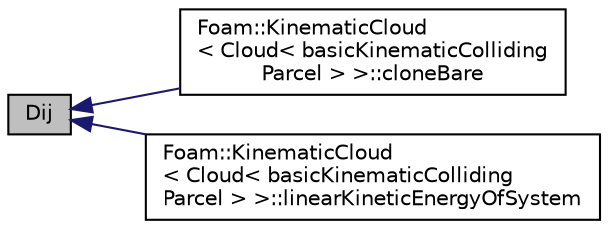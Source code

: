 digraph "Dij"
{
  bgcolor="transparent";
  edge [fontname="Helvetica",fontsize="10",labelfontname="Helvetica",labelfontsize="10"];
  node [fontname="Helvetica",fontsize="10",shape=record];
  rankdir="LR";
  Node150 [label="Dij",height=0.2,width=0.4,color="black", fillcolor="grey75", style="filled", fontcolor="black"];
  Node150 -> Node151 [dir="back",color="midnightblue",fontsize="10",style="solid",fontname="Helvetica"];
  Node151 [label="Foam::KinematicCloud\l\< Cloud\< basicKinematicColliding\lParcel \> \>::cloneBare",height=0.2,width=0.4,color="black",URL="$a24913.html#a519c85b79b984c70934c244a934588ca",tooltip="Construct and return bare clone based on (this) with new name. "];
  Node150 -> Node152 [dir="back",color="midnightblue",fontsize="10",style="solid",fontname="Helvetica"];
  Node152 [label="Foam::KinematicCloud\l\< Cloud\< basicKinematicColliding\lParcel \> \>::linearKineticEnergyOfSystem",height=0.2,width=0.4,color="black",URL="$a24913.html#aefa671f776128104d14b52f9766800a1",tooltip="Total linear kinetic energy in the system. "];
}
